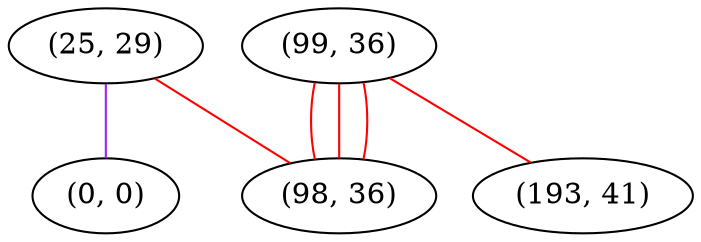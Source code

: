 graph "" {
"(25, 29)";
"(0, 0)";
"(99, 36)";
"(98, 36)";
"(193, 41)";
"(25, 29)" -- "(0, 0)"  [color=purple, key=0, weight=4];
"(25, 29)" -- "(98, 36)"  [color=red, key=0, weight=1];
"(99, 36)" -- "(98, 36)"  [color=red, key=0, weight=1];
"(99, 36)" -- "(98, 36)"  [color=red, key=1, weight=1];
"(99, 36)" -- "(98, 36)"  [color=red, key=2, weight=1];
"(99, 36)" -- "(193, 41)"  [color=red, key=0, weight=1];
}
